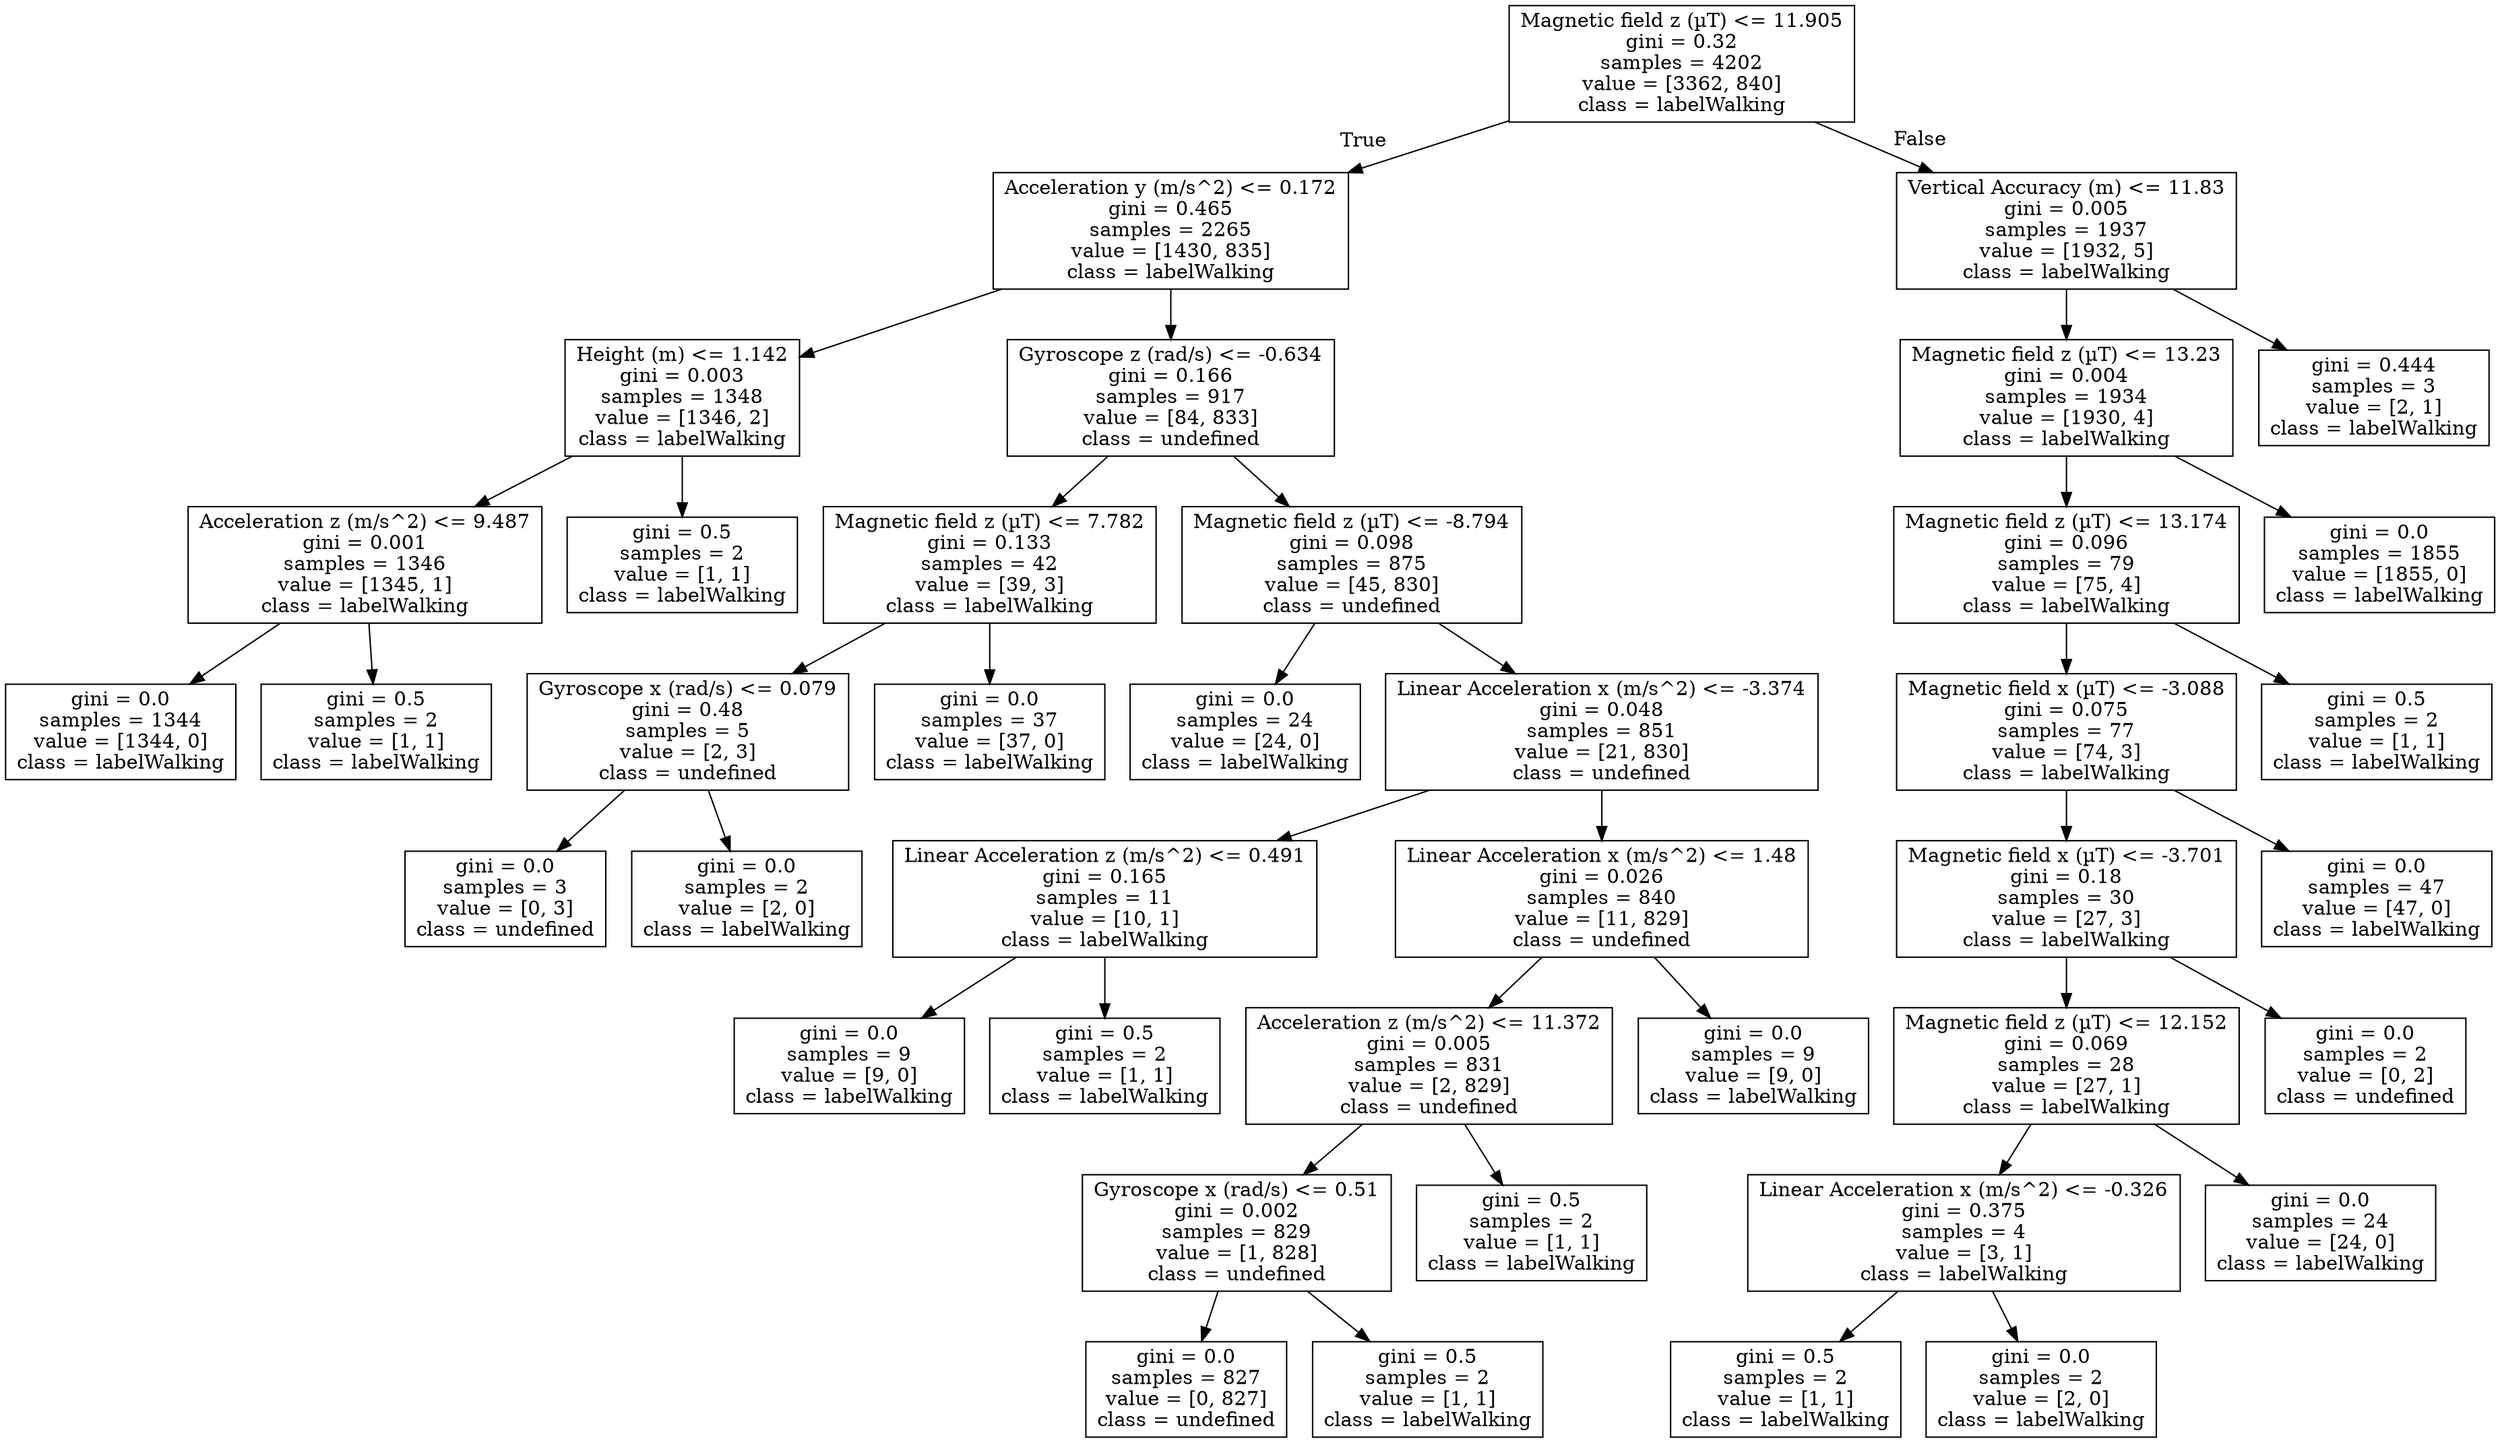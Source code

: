 digraph Tree {
node [shape=box] ;
0 [label="Magnetic field z (µT) <= 11.905\ngini = 0.32\nsamples = 4202\nvalue = [3362, 840]\nclass = labelWalking"] ;
1 [label="Acceleration y (m/s^2) <= 0.172\ngini = 0.465\nsamples = 2265\nvalue = [1430, 835]\nclass = labelWalking"] ;
0 -> 1 [labeldistance=2.5, labelangle=45, headlabel="True"] ;
2 [label="Height (m) <= 1.142\ngini = 0.003\nsamples = 1348\nvalue = [1346, 2]\nclass = labelWalking"] ;
1 -> 2 ;
3 [label="Acceleration z (m/s^2) <= 9.487\ngini = 0.001\nsamples = 1346\nvalue = [1345, 1]\nclass = labelWalking"] ;
2 -> 3 ;
4 [label="gini = 0.0\nsamples = 1344\nvalue = [1344, 0]\nclass = labelWalking"] ;
3 -> 4 ;
5 [label="gini = 0.5\nsamples = 2\nvalue = [1, 1]\nclass = labelWalking"] ;
3 -> 5 ;
6 [label="gini = 0.5\nsamples = 2\nvalue = [1, 1]\nclass = labelWalking"] ;
2 -> 6 ;
7 [label="Gyroscope z (rad/s) <= -0.634\ngini = 0.166\nsamples = 917\nvalue = [84, 833]\nclass = undefined"] ;
1 -> 7 ;
8 [label="Magnetic field z (µT) <= 7.782\ngini = 0.133\nsamples = 42\nvalue = [39, 3]\nclass = labelWalking"] ;
7 -> 8 ;
9 [label="Gyroscope x (rad/s) <= 0.079\ngini = 0.48\nsamples = 5\nvalue = [2, 3]\nclass = undefined"] ;
8 -> 9 ;
10 [label="gini = 0.0\nsamples = 3\nvalue = [0, 3]\nclass = undefined"] ;
9 -> 10 ;
11 [label="gini = 0.0\nsamples = 2\nvalue = [2, 0]\nclass = labelWalking"] ;
9 -> 11 ;
12 [label="gini = 0.0\nsamples = 37\nvalue = [37, 0]\nclass = labelWalking"] ;
8 -> 12 ;
13 [label="Magnetic field z (µT) <= -8.794\ngini = 0.098\nsamples = 875\nvalue = [45, 830]\nclass = undefined"] ;
7 -> 13 ;
14 [label="gini = 0.0\nsamples = 24\nvalue = [24, 0]\nclass = labelWalking"] ;
13 -> 14 ;
15 [label="Linear Acceleration x (m/s^2) <= -3.374\ngini = 0.048\nsamples = 851\nvalue = [21, 830]\nclass = undefined"] ;
13 -> 15 ;
16 [label="Linear Acceleration z (m/s^2) <= 0.491\ngini = 0.165\nsamples = 11\nvalue = [10, 1]\nclass = labelWalking"] ;
15 -> 16 ;
17 [label="gini = 0.0\nsamples = 9\nvalue = [9, 0]\nclass = labelWalking"] ;
16 -> 17 ;
18 [label="gini = 0.5\nsamples = 2\nvalue = [1, 1]\nclass = labelWalking"] ;
16 -> 18 ;
19 [label="Linear Acceleration x (m/s^2) <= 1.48\ngini = 0.026\nsamples = 840\nvalue = [11, 829]\nclass = undefined"] ;
15 -> 19 ;
20 [label="Acceleration z (m/s^2) <= 11.372\ngini = 0.005\nsamples = 831\nvalue = [2, 829]\nclass = undefined"] ;
19 -> 20 ;
21 [label="Gyroscope x (rad/s) <= 0.51\ngini = 0.002\nsamples = 829\nvalue = [1, 828]\nclass = undefined"] ;
20 -> 21 ;
22 [label="gini = 0.0\nsamples = 827\nvalue = [0, 827]\nclass = undefined"] ;
21 -> 22 ;
23 [label="gini = 0.5\nsamples = 2\nvalue = [1, 1]\nclass = labelWalking"] ;
21 -> 23 ;
24 [label="gini = 0.5\nsamples = 2\nvalue = [1, 1]\nclass = labelWalking"] ;
20 -> 24 ;
25 [label="gini = 0.0\nsamples = 9\nvalue = [9, 0]\nclass = labelWalking"] ;
19 -> 25 ;
26 [label="Vertical Accuracy (m) <= 11.83\ngini = 0.005\nsamples = 1937\nvalue = [1932, 5]\nclass = labelWalking"] ;
0 -> 26 [labeldistance=2.5, labelangle=-45, headlabel="False"] ;
27 [label="Magnetic field z (µT) <= 13.23\ngini = 0.004\nsamples = 1934\nvalue = [1930, 4]\nclass = labelWalking"] ;
26 -> 27 ;
28 [label="Magnetic field z (µT) <= 13.174\ngini = 0.096\nsamples = 79\nvalue = [75, 4]\nclass = labelWalking"] ;
27 -> 28 ;
29 [label="Magnetic field x (µT) <= -3.088\ngini = 0.075\nsamples = 77\nvalue = [74, 3]\nclass = labelWalking"] ;
28 -> 29 ;
30 [label="Magnetic field x (µT) <= -3.701\ngini = 0.18\nsamples = 30\nvalue = [27, 3]\nclass = labelWalking"] ;
29 -> 30 ;
31 [label="Magnetic field z (µT) <= 12.152\ngini = 0.069\nsamples = 28\nvalue = [27, 1]\nclass = labelWalking"] ;
30 -> 31 ;
32 [label="Linear Acceleration x (m/s^2) <= -0.326\ngini = 0.375\nsamples = 4\nvalue = [3, 1]\nclass = labelWalking"] ;
31 -> 32 ;
33 [label="gini = 0.5\nsamples = 2\nvalue = [1, 1]\nclass = labelWalking"] ;
32 -> 33 ;
34 [label="gini = 0.0\nsamples = 2\nvalue = [2, 0]\nclass = labelWalking"] ;
32 -> 34 ;
35 [label="gini = 0.0\nsamples = 24\nvalue = [24, 0]\nclass = labelWalking"] ;
31 -> 35 ;
36 [label="gini = 0.0\nsamples = 2\nvalue = [0, 2]\nclass = undefined"] ;
30 -> 36 ;
37 [label="gini = 0.0\nsamples = 47\nvalue = [47, 0]\nclass = labelWalking"] ;
29 -> 37 ;
38 [label="gini = 0.5\nsamples = 2\nvalue = [1, 1]\nclass = labelWalking"] ;
28 -> 38 ;
39 [label="gini = 0.0\nsamples = 1855\nvalue = [1855, 0]\nclass = labelWalking"] ;
27 -> 39 ;
40 [label="gini = 0.444\nsamples = 3\nvalue = [2, 1]\nclass = labelWalking"] ;
26 -> 40 ;
}